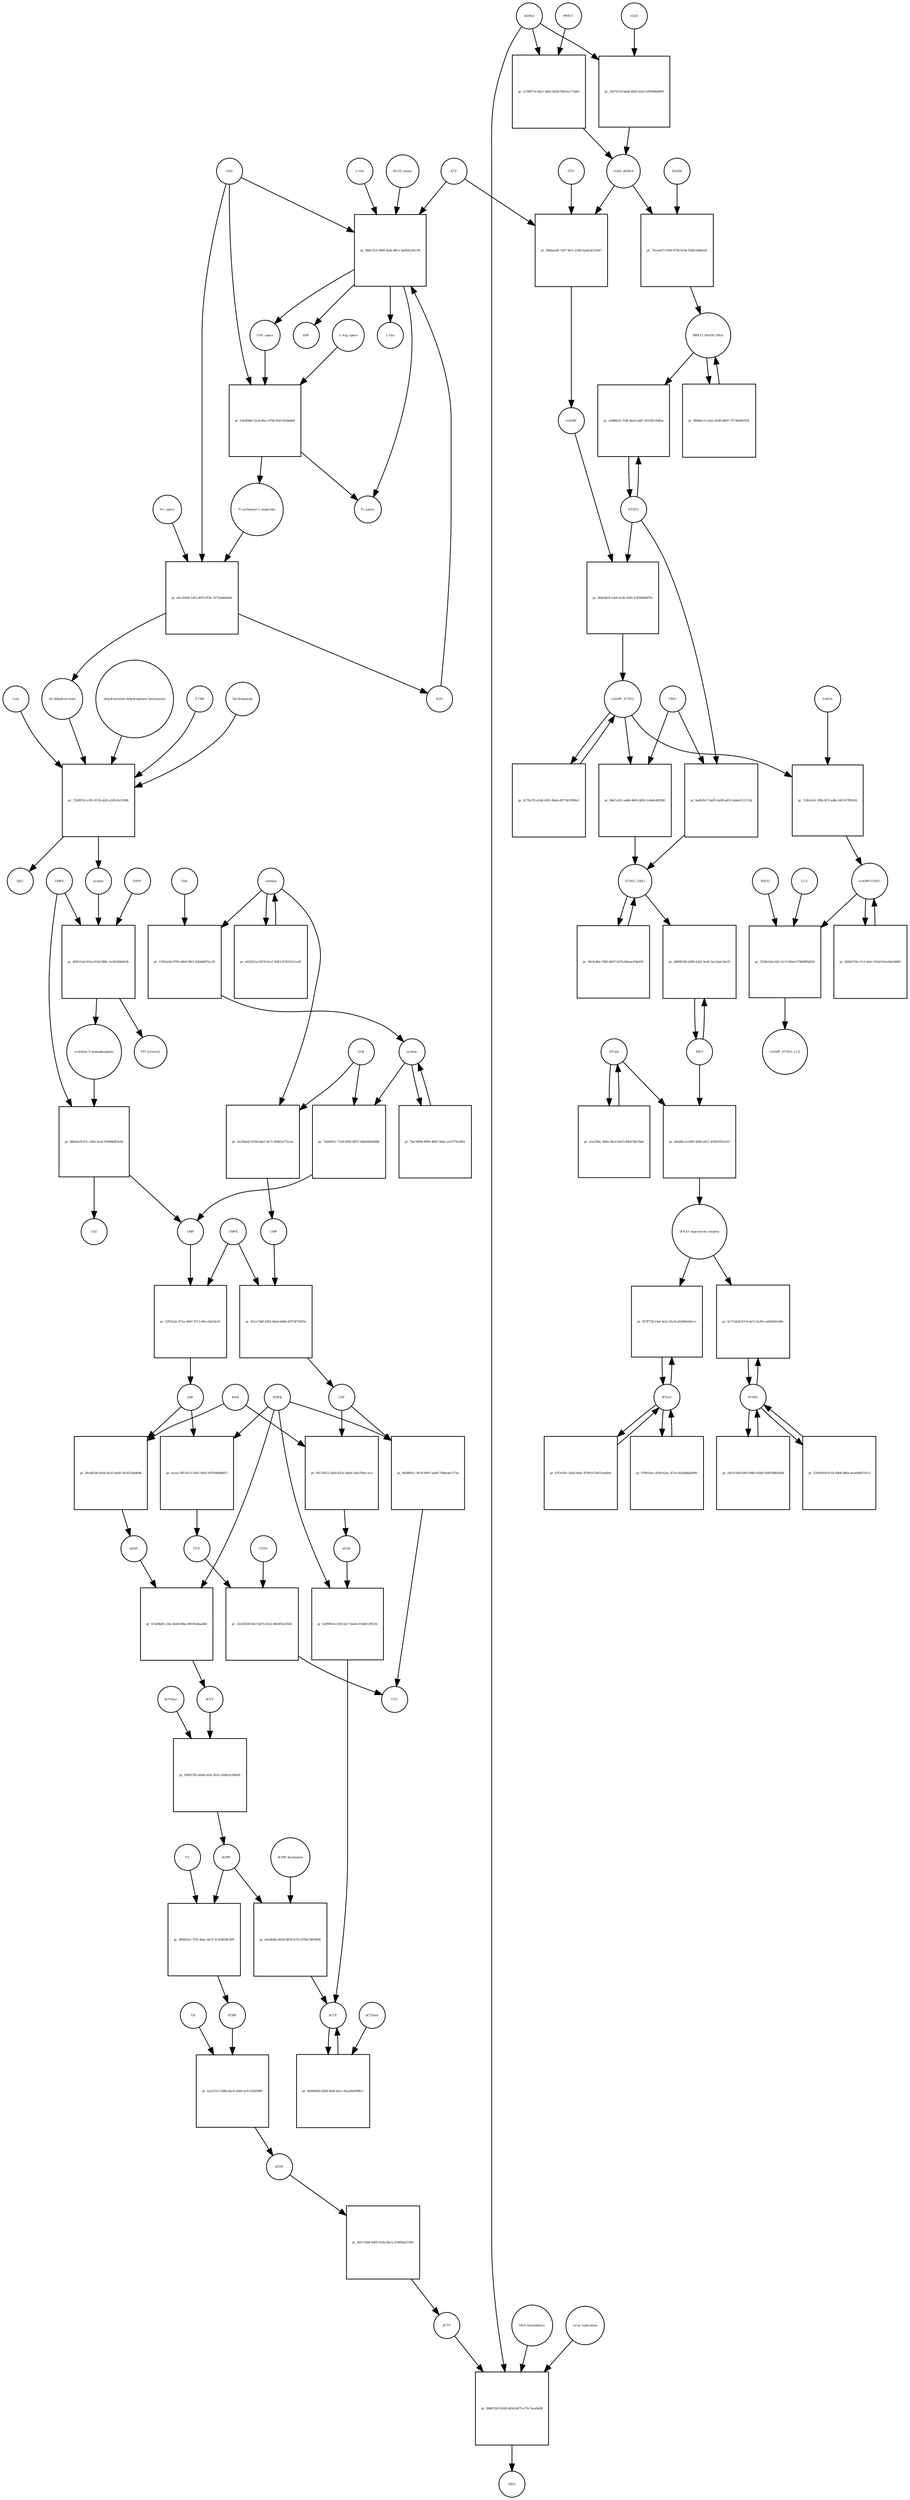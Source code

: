 strict digraph  {
"L-Gln" [annotation="", bipartite=0, cls="simple chemical", fontsize=4, label="L-Gln", shape=circle];
"pr_9b8c1fcb-966f-4ada-86c1-ba9eb21dcc9f" [annotation="", bipartite=1, cls=process, fontsize=4, label="pr_9b8c1fcb-966f-4ada-86c1-ba9eb21dcc9f", shape=square];
CAP_space [annotation="", bipartite=0, cls="simple chemical", fontsize=4, label=CAP_space, shape=circle];
CAD [annotation="", bipartite=0, cls=macromolecule, fontsize=4, label=CAD, shape=circle];
HCO3_minus [annotation="", bipartite=0, cls="simple chemical", fontsize=4, label=HCO3_minus, shape=circle];
H2O [annotation="", bipartite=0, cls="simple chemical", fontsize=4, label=H2O, shape=circle];
ATP [annotation="", bipartite=0, cls="simple chemical", fontsize=4, label=ATP, shape=circle];
"L-Glu" [annotation="", bipartite=0, cls="simple chemical", fontsize=4, label="L-Glu", shape=circle];
ADP [annotation="", bipartite=0, cls="simple chemical", fontsize=4, label=ADP, shape=circle];
Pi_space [annotation="", bipartite=0, cls="simple chemical", fontsize=4, label=Pi_space, shape=circle];
cytidine [annotation="", bipartite=0, cls="simple chemical", fontsize=4, label=cytidine, shape=circle];
"pr_12932e94-9795-48e0-89cf-83b4d697ec39" [annotation="", bipartite=1, cls=process, fontsize=4, label="pr_12932e94-9795-48e0-89cf-83b4d697ec39", shape=square];
uridine [annotation="", bipartite=0, cls="simple chemical", fontsize=4, label=uridine, shape=circle];
CDA [annotation="", bipartite=0, cls=macromolecule, fontsize=4, label=CDA, shape=circle];
"pr_7eb44911-72e9-4095-8837-0d444fd04488" [annotation="", bipartite=1, cls=process, fontsize=4, label="pr_7eb44911-72e9-4095-8837-0d444fd04488", shape=square];
UMP [annotation="", bipartite=0, cls="simple chemical", fontsize=4, label=UMP, shape=circle];
UCK [annotation="", bipartite=0, cls=macromolecule, fontsize=4, label=UCK, shape=circle];
"pr_3a22bed2-6184-4da1-be71-80465a731cec" [annotation="", bipartite=1, cls=process, fontsize=4, label="pr_3a22bed2-6184-4da1-be71-80465a731cec", shape=square];
CMP [annotation="", bipartite=0, cls="simple chemical", fontsize=4, label=CMP, shape=circle];
"pr_7ba70096-8996-4967-9d4e-a1e7f7fe2861" [annotation="", bipartite=1, cls=process, fontsize=4, label="pr_7ba70096-8996-4967-9d4e-a1e7f7fe2861", shape=square];
"pr_e622611e-6476-41a7-8d43-d7401011cc6f" [annotation="", bipartite=1, cls=process, fontsize=4, label="pr_e622611e-6476-41a7-8d43-d7401011cc6f", shape=square];
"pr_52f21a5c-871e-44d7-97c3-90cc9af1da21" [annotation="", bipartite=1, cls=process, fontsize=4, label="pr_52f21a5c-871e-44d7-97c3-90cc9af1da21", shape=square];
UDP [annotation="", bipartite=0, cls="simple chemical", fontsize=4, label=UDP, shape=circle];
CMPK [annotation="", bipartite=0, cls=macromolecule, fontsize=4, label=CMPK, shape=circle];
"pr_d21a73d8-2563-46ab-bbdb-42974f742f3e" [annotation="", bipartite=1, cls=process, fontsize=4, label="pr_d21a73d8-2563-46ab-bbdb-42974f742f3e", shape=square];
CDP [annotation="", bipartite=0, cls="simple chemical", fontsize=4, label=CDP, shape=circle];
"pr_ea1ac785-9311-42b7-9402-697b9b0d8657" [annotation="", bipartite=1, cls=process, fontsize=4, label="pr_ea1ac785-9311-42b7-9402-697b9b0d8657", shape=square];
UTP [annotation="", bipartite=0, cls="simple chemical", fontsize=4, label=UTP, shape=circle];
NDPK [annotation="", bipartite=0, cls=macromolecule, fontsize=4, label=NDPK, shape=circle];
"pr_8b28891c-507d-4997-aedd-75bbe4ec573a" [annotation="", bipartite=1, cls=process, fontsize=4, label="pr_8b28891c-507d-4997-aedd-75bbe4ec573a", shape=square];
CTP [annotation="", bipartite=0, cls="simple chemical", fontsize=4, label=CTP, shape=circle];
"pr_31e58339-64cf-4d75-81b1-40e0f5a33545" [annotation="", bipartite=1, cls=process, fontsize=4, label="pr_31e58339-64cf-4d75-81b1-40e0f5a33545", shape=square];
CTPS [annotation="", bipartite=0, cls=macromolecule, fontsize=4, label=CTPS, shape=circle];
"pr_3bcdd7a6-0cb6-4cb1-ba69-3b14524a46db" [annotation="", bipartite=1, cls=process, fontsize=4, label="pr_3bcdd7a6-0cb6-4cb1-ba69-3b14524a46db", shape=square];
dUDP [annotation="", bipartite=0, cls="simple chemical", fontsize=4, label=dUDP, shape=circle];
RNR [annotation="", bipartite=0, cls=macromolecule, fontsize=4, label=RNR, shape=circle];
"pr_67a60bdf-c34e-4bd4-86ba-981f4a0aad4d" [annotation="", bipartite=1, cls=process, fontsize=4, label="pr_67a60bdf-c34e-4bd4-86ba-981f4a0aad4d", shape=square];
dUTP [annotation="", bipartite=0, cls="simple chemical", fontsize=4, label=dUTP, shape=circle];
dCDP [annotation="", bipartite=0, cls="simple chemical", fontsize=4, label=dCDP, shape=circle];
"pr_0eff9814-c328-42c7-ba44-013b8c29f21b" [annotation="", bipartite=1, cls=process, fontsize=4, label="pr_0eff9814-c328-42c7-ba44-013b8c29f21b", shape=square];
dCTP [annotation="", bipartite=0, cls="simple chemical", fontsize=4, label=dCTP, shape=circle];
"pr_60175621-5d2d-422a-a8a9-24aa7b0cc2ce" [annotation="", bipartite=1, cls=process, fontsize=4, label="pr_60175621-5d2d-422a-a8a9-24aa7b0cc2ce", shape=square];
"pr_05902783-b0a8-41dc-853c-ef9023c09a99" [annotation="", bipartite=1, cls=process, fontsize=4, label="pr_05902783-b0a8-41dc-853c-ef9023c09a99", shape=square];
dUMP [annotation="", bipartite=0, cls="simple chemical", fontsize=4, label=dUMP, shape=circle];
dUTPase [annotation="", bipartite=0, cls=macromolecule, fontsize=4, label=dUTPase, shape=circle];
"pr_8d064626-8269-4fa8-ba1c-4aa2db2998c2" [annotation="", bipartite=1, cls=process, fontsize=4, label="pr_8d064626-8269-4fa8-ba1c-4aa2db2998c2", shape=square];
dCTPase [annotation="", bipartite=0, cls=macromolecule, fontsize=4, label=dCTPase, shape=circle];
"pr_e0c964fa-0629-4878-b723-079ec5893908" [annotation="", bipartite=1, cls=process, fontsize=4, label="pr_e0c964fa-0629-4878-b723-079ec5893908", shape=square];
"dCMP deaminase" [annotation="", bipartite=0, cls=macromolecule, fontsize=4, label="dCMP deaminase", shape=circle];
"pr_9f8492e2-7f31-40ac-8a72-3c304638c460" [annotation="", bipartite=1, cls=process, fontsize=4, label="pr_9f8492e2-7f31-40ac-8a72-3c304638c460", shape=square];
dTMP [annotation="", bipartite=0, cls="simple chemical", fontsize=4, label=dTMP, shape=circle];
TS [annotation="", bipartite=0, cls=macromolecule, fontsize=4, label=TS, shape=circle];
"pr_6ca531e7-b9fb-4ac0-a668-4cfcc6265989" [annotation="", bipartite=1, cls=process, fontsize=4, label="pr_6ca531e7-b9fb-4ac0-a668-4cfcc6265989", shape=square];
dTDP [annotation="", bipartite=0, cls="simple chemical", fontsize=4, label=dTDP, shape=circle];
TK [annotation="", bipartite=0, cls=macromolecule, fontsize=4, label=TK, shape=circle];
"pr_8d171bb8-8d95-418e-8eca-019056d27481" [annotation="", bipartite=1, cls=process, fontsize=4, label="pr_8d171bb8-8d95-418e-8eca-019056d27481", shape=square];
dTTP [annotation="", bipartite=0, cls="simple chemical", fontsize=4, label=dTTP, shape=circle];
dsDNA [annotation="", bipartite=0, cls="simple chemical", fontsize=4, label=dsDNA, shape=circle];
"pr_25b7b759-ba6f-4b82-b2ef-5d506d6d0ff6" [annotation="", bipartite=1, cls=process, fontsize=4, label="pr_25b7b759-ba6f-4b82-b2ef-5d506d6d0ff6", shape=square];
cGAS [annotation="", bipartite=0, cls=macromolecule, fontsize=4, label=cGAS, shape=circle];
cGAS_dsDNA [annotation="", bipartite=0, cls=complex, fontsize=4, label=cGAS_dsDNA, shape=circle];
"pr_98daaad0-5267-4fe1-a24b-faadcbe21b47" [annotation="", bipartite=1, cls=process, fontsize=4, label="pr_98daaad0-5267-4fe1-a24b-faadcbe21b47", shape=square];
GTP [annotation="", bipartite=0, cls="simple chemical", fontsize=4, label=GTP, shape=circle];
cGAMP [annotation="", bipartite=0, cls="simple chemical", fontsize=4, label=cGAMP, shape=circle];
"pr_6fde64c9-33eb-41de-9281-b3f2b8b467fa" [annotation="", bipartite=1, cls=process, fontsize=4, label="pr_6fde64c9-33eb-41de-9281-b3f2b8b467fa", shape=square];
STING [annotation="", bipartite=0, cls="macromolecule multimer", fontsize=4, label=STING, shape=circle];
cGAMP_STING [annotation="", bipartite=0, cls=complex, fontsize=4, label=cGAMP_STING, shape=circle];
TBK1 [annotation="", bipartite=0, cls=macromolecule, fontsize=4, label=TBK1, shape=circle];
"pr_68a7cd21-edd6-4465-bf69-1e9e8c802fd0" [annotation="", bipartite=1, cls=process, fontsize=4, label="pr_68a7cd21-edd6-4465-bf69-1e9e8c802fd0", shape=square];
STING_TBK1 [annotation="", bipartite=0, cls=complex, fontsize=4, label=STING_TBK1, shape=circle];
"pr_d170a7f2-a544-4261-8bab-d977dc9909e3" [annotation="", bipartite=1, cls=process, fontsize=4, label="pr_d170a7f2-a544-4261-8bab-d977dc9909e3", shape=square];
"pr_08cfcd6a-7d60-4b87-b57b-84eee204ef30" [annotation="", bipartite=1, cls=process, fontsize=4, label="pr_08cfcd6a-7d60-4b87-b57b-84eee204ef30", shape=square];
"NF-kB" [annotation="", bipartite=0, cls=complex, fontsize=4, label="NF-kB", shape=circle];
"pr_e3c23fbc-8d6e-4bc6-bb33-ff4d158e7bbe" [annotation="", bipartite=1, cls=process, fontsize=4, label="pr_e3c23fbc-8d6e-4bc6-bb33-ff4d158e7bbe", shape=square];
IFNA1 [annotation="", bipartite=0, cls="nucleic acid feature", fontsize=4, label=IFNA1, shape=circle];
"pr_07691bec-d349-42ec-872e-82edb8dab091" [annotation="", bipartite=1, cls=process, fontsize=4, label="pr_07691bec-d349-42ec-872e-82edb8dab091", shape=square];
IFNB1 [annotation="", bipartite=0, cls="nucleic acid feature", fontsize=4, label=IFNB1, shape=circle];
"pr_5295e404-611b-40b6-886a-4eae89b755c3" [annotation="", bipartite=1, cls=process, fontsize=4, label="pr_5295e404-611b-40b6-886a-4eae89b755c3", shape=square];
"pr_b7f3c85c-02eb-4a8c-8799-b72b07aa40e8" [annotation="", bipartite=1, cls=process, fontsize=4, label="pr_b7f3c85c-02eb-4a8c-8799-b72b07aa40e8", shape=square];
"pr_5d131540-0265-48b3-92bb-9295588056d4" [annotation="", bipartite=1, cls=process, fontsize=4, label="pr_5d131540-0265-48b3-92bb-9295588056d4", shape=square];
"pr_0c7150a8-87c6-4a31-bc90-ca0d5b41e9fe" [annotation="", bipartite=1, cls=process, fontsize=4, label="pr_0c7150a8-87c6-4a31-bc90-ca0d5b41e9fe", shape=square];
"IFNA1 expression complex" [annotation="", bipartite=0, cls=complex, fontsize=4, label="IFNA1 expression complex", shape=circle];
"cGAMP-STING" [annotation="", bipartite=0, cls=complex, fontsize=4, label="cGAMP-STING", shape=circle];
"pr_896b573d-c7c3-4eb1-833d-b3ee94e5b901" [annotation="", bipartite=1, cls=process, fontsize=4, label="pr_896b573d-c7c3-4eb1-833d-b3ee94e5b901", shape=square];
"pr_1278977e-64c1-4b02-b020-5041ecc73a61" [annotation="", bipartite=1, cls=process, fontsize=4, label="pr_1278977e-64c1-4b02-b020-5041ecc73a61", shape=square];
MRE11 [annotation="", bipartite=0, cls="macromolecule multimer", fontsize=4, label=MRE11, shape=circle];
RAD50 [annotation="", bipartite=0, cls="macromolecule multimer", fontsize=4, label=RAD50, shape=circle];
"pr_75ceab72-f954-472b-9c9a-f28dce866ea0" [annotation="", bipartite=1, cls=process, fontsize=4, label="pr_75ceab72-f954-472b-9c9a-f28dce866ea0", shape=square];
MRE11_RAD50_DNA [annotation="", bipartite=0, cls=complex, fontsize=4, label=MRE11_RAD50_DNA, shape=circle];
IRF3 [annotation="", bipartite=0, cls="macromolecule multimer", fontsize=4, label=IRF3, shape=circle];
"pr_4809933b-b298-43b2-9c06-2ac2adc2da33" [annotation="", bipartite=1, cls=process, fontsize=4, label="pr_4809933b-b298-43b2-9c06-2ac2adc2da33", shape=square];
"pr_7c8c6cb2-1f6b-4f1f-adbc-b42167f85426" [annotation="", bipartite=1, cls=process, fontsize=4, label="pr_7c8c6cb2-1f6b-4f1f-adbc-b42167f85426", shape=square];
SAR1A [annotation="", bipartite=0, cls=macromolecule, fontsize=4, label=SAR1A, shape=circle];
"pr_3238c5ab-cbf1-4119-9be0-f79b0885df2d" [annotation="", bipartite=1, cls=process, fontsize=4, label="pr_3238c5ab-cbf1-4119-9be0-f79b0885df2d", shape=square];
LC3 [annotation="", bipartite=0, cls=macromolecule, fontsize=4, label=LC3, shape=circle];
cGAMP_STING_LC3 [annotation="", bipartite=0, cls=complex, fontsize=4, label=cGAMP_STING_LC3, shape=circle];
WIPI2 [annotation="", bipartite=0, cls=macromolecule, fontsize=4, label=WIPI2, shape=circle];
"pr_a9d8043c-f18f-4ee9-ab07-26108114df5a" [annotation="", bipartite=1, cls=process, fontsize=4, label="pr_a9d8043c-f18f-4ee9-ab07-26108114df5a", shape=square];
"pr_ba6b3b17-ba95-4a99-ad31-6abe4211113b" [annotation="", bipartite=1, cls=process, fontsize=4, label="pr_ba6b3b17-ba95-4a99-ad31-6abe4211113b", shape=square];
"pr_9804dc15-a5a2-4540-8897-70736d9d763f" [annotation="", bipartite=1, cls=process, fontsize=4, label="pr_9804dc15-a5a2-4540-8897-70736d9d763f", shape=square];
"pr_036df9b0-51a4-4fec-9786-90213f3deb64" [annotation="", bipartite=1, cls=process, fontsize=4, label="pr_036df9b0-51a4-4fec-9786-90213f3deb64", shape=square];
"N-carbamoyl-L-aspartate" [annotation="", bipartite=0, cls="simple chemical", fontsize=4, label="N-carbamoyl-L-aspartate", shape=circle];
"L-Asp_space" [annotation="", bipartite=0, cls="simple chemical", fontsize=4, label="L-Asp_space", shape=circle];
"pr_a6c21609-1d12-497f-919c-7e75eb42b9ef" [annotation="", bipartite=1, cls=process, fontsize=4, label="pr_a6c21609-1d12-497f-919c-7e75eb42b9ef", shape=square];
"(S)-dihydroorotate" [annotation="", bipartite=0, cls="simple chemical", fontsize=4, label="(S)-dihydroorotate", shape=circle];
"H+_space" [annotation="", bipartite=0, cls="simple chemical", fontsize=4, label="H+_space", shape=circle];
"pr_733897e2-c5f1-4138-ab5f-a365c8c52080" [annotation="", bipartite=1, cls=process, fontsize=4, label="pr_733897e2-c5f1-4138-ab5f-a365c8c52080", shape=square];
orotate [annotation="", bipartite=0, cls="simple chemical", fontsize=4, label=orotate, shape=circle];
"dihydroorotate dehydrogenase holoenzyme" [annotation="", bipartite=0, cls="simple chemical", fontsize=4, label="dihydroorotate dehydrogenase holoenzyme", shape=circle];
P1788 [annotation="", bipartite=0, cls="simple chemical", fontsize=4, label=P1788, shape=circle];
Teriflunomide [annotation="", bipartite=0, cls="simple chemical", fontsize=4, label=Teriflunomide, shape=circle];
CoQ [annotation="", bipartite=0, cls="simple chemical", fontsize=4, label=CoQ, shape=circle];
QH2 [annotation="", bipartite=0, cls="simple chemical", fontsize=4, label=QH2, shape=circle];
"pr_9fd521ad-925a-452d-980c-1e36c8bb9e5b" [annotation="", bipartite=1, cls=process, fontsize=4, label="pr_9fd521ad-925a-452d-980c-1e36c8bb9e5b", shape=square];
"orotidine 5'-monophosphate" [annotation="", bipartite=0, cls="simple chemical", fontsize=4, label="orotidine 5'-monophosphate", shape=circle];
UMPS [annotation="", bipartite=0, cls="macromolecule multimer", fontsize=4, label=UMPS, shape=circle];
PRPP [annotation="", bipartite=0, cls="simple chemical", fontsize=4, label=PRPP, shape=circle];
"PPi [cytosol]" [annotation="", bipartite=0, cls="simple chemical", fontsize=4, label="PPi [cytosol]", shape=circle];
"pr_48fe8a29-ff1c-45fa-bcaf-91968b9f3ed4" [annotation="", bipartite=1, cls=process, fontsize=4, label="pr_48fe8a29-ff1c-45fa-bcaf-91968b9f3ed4", shape=square];
CO2 [annotation="", bipartite=0, cls="simple chemical", fontsize=4, label=CO2, shape=circle];
"pr_98d013b5-82d9-4634-8d75-e75c7eea9a98" [annotation="", bipartite=1, cls=process, fontsize=4, label="pr_98d013b5-82d9-4634-8d75-e75c7eea9a98", shape=square];
DNA [annotation="", bipartite=0, cls="nucleic acid feature", fontsize=4, label=DNA, shape=circle];
"DNA biosynthesis" [annotation="urn_miriam_obo.go_GO%3A0071897", bipartite=0, cls=phenotype, fontsize=4, label="DNA biosynthesis", shape=circle];
"virus replication" [annotation="", bipartite=0, cls=phenotype, fontsize=4, label="virus replication", shape=circle];
"pr_fd7ff728-14af-4a1e-81c8-a0249eb0bc1c" [annotation="", bipartite=1, cls=process, fontsize=4, label="pr_fd7ff728-14af-4a1e-81c8-a0249eb0bc1c", shape=square];
"pr_d4a841cd-44f0-4d98-a611-4582f5922e53" [annotation="", bipartite=1, cls=process, fontsize=4, label="pr_d4a841cd-44f0-4d98-a611-4582f5922e53", shape=square];
"L-Gln" -> "pr_9b8c1fcb-966f-4ada-86c1-ba9eb21dcc9f"  [annotation="", interaction_type=consumption];
"pr_9b8c1fcb-966f-4ada-86c1-ba9eb21dcc9f" -> CAP_space  [annotation="", interaction_type=production];
"pr_9b8c1fcb-966f-4ada-86c1-ba9eb21dcc9f" -> "L-Glu"  [annotation="", interaction_type=production];
"pr_9b8c1fcb-966f-4ada-86c1-ba9eb21dcc9f" -> ADP  [annotation="", interaction_type=production];
"pr_9b8c1fcb-966f-4ada-86c1-ba9eb21dcc9f" -> Pi_space  [annotation="", interaction_type=production];
CAP_space -> "pr_036df9b0-51a4-4fec-9786-90213f3deb64"  [annotation="", interaction_type=consumption];
CAD -> "pr_9b8c1fcb-966f-4ada-86c1-ba9eb21dcc9f"  [annotation=urn_miriam_reactome_REACT_1698, interaction_type=catalysis];
CAD -> "pr_036df9b0-51a4-4fec-9786-90213f3deb64"  [annotation=urn_miriam_reactome_REACT_1698, interaction_type=catalysis];
CAD -> "pr_a6c21609-1d12-497f-919c-7e75eb42b9ef"  [annotation=urn_miriam_reactome_REACT_1698, interaction_type=catalysis];
HCO3_minus -> "pr_9b8c1fcb-966f-4ada-86c1-ba9eb21dcc9f"  [annotation="", interaction_type=consumption];
H2O -> "pr_9b8c1fcb-966f-4ada-86c1-ba9eb21dcc9f"  [annotation="", interaction_type=consumption];
ATP -> "pr_9b8c1fcb-966f-4ada-86c1-ba9eb21dcc9f"  [annotation="", interaction_type=consumption];
ATP -> "pr_98daaad0-5267-4fe1-a24b-faadcbe21b47"  [annotation="", interaction_type=consumption];
cytidine -> "pr_12932e94-9795-48e0-89cf-83b4d697ec39"  [annotation="", interaction_type=consumption];
cytidine -> "pr_3a22bed2-6184-4da1-be71-80465a731cec"  [annotation="", interaction_type=consumption];
cytidine -> "pr_e622611e-6476-41a7-8d43-d7401011cc6f"  [annotation="", interaction_type=consumption];
"pr_12932e94-9795-48e0-89cf-83b4d697ec39" -> uridine  [annotation="", interaction_type=production];
uridine -> "pr_7eb44911-72e9-4095-8837-0d444fd04488"  [annotation="", interaction_type=consumption];
uridine -> "pr_7ba70096-8996-4967-9d4e-a1e7f7fe2861"  [annotation="", interaction_type=consumption];
CDA -> "pr_12932e94-9795-48e0-89cf-83b4d697ec39"  [annotation="", interaction_type=catalysis];
"pr_7eb44911-72e9-4095-8837-0d444fd04488" -> UMP  [annotation="", interaction_type=production];
UMP -> "pr_52f21a5c-871e-44d7-97c3-90cc9af1da21"  [annotation="", interaction_type=consumption];
UCK -> "pr_7eb44911-72e9-4095-8837-0d444fd04488"  [annotation="", interaction_type=catalysis];
UCK -> "pr_3a22bed2-6184-4da1-be71-80465a731cec"  [annotation="", interaction_type=catalysis];
"pr_3a22bed2-6184-4da1-be71-80465a731cec" -> CMP  [annotation="", interaction_type=production];
CMP -> "pr_d21a73d8-2563-46ab-bbdb-42974f742f3e"  [annotation="", interaction_type=consumption];
"pr_7ba70096-8996-4967-9d4e-a1e7f7fe2861" -> uridine  [annotation="", interaction_type=production];
"pr_e622611e-6476-41a7-8d43-d7401011cc6f" -> cytidine  [annotation="", interaction_type=production];
"pr_52f21a5c-871e-44d7-97c3-90cc9af1da21" -> UDP  [annotation="", interaction_type=production];
UDP -> "pr_ea1ac785-9311-42b7-9402-697b9b0d8657"  [annotation="", interaction_type=consumption];
UDP -> "pr_3bcdd7a6-0cb6-4cb1-ba69-3b14524a46db"  [annotation="", interaction_type=consumption];
CMPK -> "pr_52f21a5c-871e-44d7-97c3-90cc9af1da21"  [annotation="", interaction_type=catalysis];
CMPK -> "pr_d21a73d8-2563-46ab-bbdb-42974f742f3e"  [annotation="", interaction_type=catalysis];
"pr_d21a73d8-2563-46ab-bbdb-42974f742f3e" -> CDP  [annotation="", interaction_type=production];
CDP -> "pr_8b28891c-507d-4997-aedd-75bbe4ec573a"  [annotation="", interaction_type=consumption];
CDP -> "pr_60175621-5d2d-422a-a8a9-24aa7b0cc2ce"  [annotation="", interaction_type=consumption];
"pr_ea1ac785-9311-42b7-9402-697b9b0d8657" -> UTP  [annotation="", interaction_type=production];
UTP -> "pr_31e58339-64cf-4d75-81b1-40e0f5a33545"  [annotation="", interaction_type=consumption];
NDPK -> "pr_ea1ac785-9311-42b7-9402-697b9b0d8657"  [annotation="", interaction_type=catalysis];
NDPK -> "pr_8b28891c-507d-4997-aedd-75bbe4ec573a"  [annotation="", interaction_type=catalysis];
NDPK -> "pr_67a60bdf-c34e-4bd4-86ba-981f4a0aad4d"  [annotation="", interaction_type=catalysis];
NDPK -> "pr_0eff9814-c328-42c7-ba44-013b8c29f21b"  [annotation="", interaction_type=catalysis];
"pr_8b28891c-507d-4997-aedd-75bbe4ec573a" -> CTP  [annotation="", interaction_type=production];
"pr_31e58339-64cf-4d75-81b1-40e0f5a33545" -> CTP  [annotation="", interaction_type=production];
CTPS -> "pr_31e58339-64cf-4d75-81b1-40e0f5a33545"  [annotation="", interaction_type=catalysis];
"pr_3bcdd7a6-0cb6-4cb1-ba69-3b14524a46db" -> dUDP  [annotation="", interaction_type=production];
dUDP -> "pr_67a60bdf-c34e-4bd4-86ba-981f4a0aad4d"  [annotation="", interaction_type=consumption];
RNR -> "pr_3bcdd7a6-0cb6-4cb1-ba69-3b14524a46db"  [annotation="", interaction_type=catalysis];
RNR -> "pr_60175621-5d2d-422a-a8a9-24aa7b0cc2ce"  [annotation="", interaction_type=catalysis];
"pr_67a60bdf-c34e-4bd4-86ba-981f4a0aad4d" -> dUTP  [annotation="", interaction_type=production];
dUTP -> "pr_05902783-b0a8-41dc-853c-ef9023c09a99"  [annotation="", interaction_type=consumption];
dCDP -> "pr_0eff9814-c328-42c7-ba44-013b8c29f21b"  [annotation="", interaction_type=consumption];
"pr_0eff9814-c328-42c7-ba44-013b8c29f21b" -> dCTP  [annotation="", interaction_type=production];
dCTP -> "pr_8d064626-8269-4fa8-ba1c-4aa2db2998c2"  [annotation="", interaction_type=consumption];
"pr_60175621-5d2d-422a-a8a9-24aa7b0cc2ce" -> dCDP  [annotation="", interaction_type=production];
"pr_05902783-b0a8-41dc-853c-ef9023c09a99" -> dUMP  [annotation="", interaction_type=production];
dUMP -> "pr_e0c964fa-0629-4878-b723-079ec5893908"  [annotation="", interaction_type=consumption];
dUMP -> "pr_9f8492e2-7f31-40ac-8a72-3c304638c460"  [annotation="", interaction_type=consumption];
dUTPase -> "pr_05902783-b0a8-41dc-853c-ef9023c09a99"  [annotation="", interaction_type=catalysis];
"pr_8d064626-8269-4fa8-ba1c-4aa2db2998c2" -> dCTP  [annotation="", interaction_type=production];
dCTPase -> "pr_8d064626-8269-4fa8-ba1c-4aa2db2998c2"  [annotation="", interaction_type=catalysis];
"pr_e0c964fa-0629-4878-b723-079ec5893908" -> dCTP  [annotation="", interaction_type=production];
"dCMP deaminase" -> "pr_e0c964fa-0629-4878-b723-079ec5893908"  [annotation="", interaction_type=catalysis];
"pr_9f8492e2-7f31-40ac-8a72-3c304638c460" -> dTMP  [annotation="", interaction_type=production];
dTMP -> "pr_6ca531e7-b9fb-4ac0-a668-4cfcc6265989"  [annotation="", interaction_type=consumption];
TS -> "pr_9f8492e2-7f31-40ac-8a72-3c304638c460"  [annotation="", interaction_type=catalysis];
"pr_6ca531e7-b9fb-4ac0-a668-4cfcc6265989" -> dTDP  [annotation="", interaction_type=production];
dTDP -> "pr_8d171bb8-8d95-418e-8eca-019056d27481"  [annotation="", interaction_type=consumption];
TK -> "pr_6ca531e7-b9fb-4ac0-a668-4cfcc6265989"  [annotation="", interaction_type=catalysis];
"pr_8d171bb8-8d95-418e-8eca-019056d27481" -> dTTP  [annotation="", interaction_type=production];
dTTP -> "pr_98d013b5-82d9-4634-8d75-e75c7eea9a98"  [annotation="", interaction_type=consumption];
dsDNA -> "pr_25b7b759-ba6f-4b82-b2ef-5d506d6d0ff6"  [annotation="", interaction_type=consumption];
dsDNA -> "pr_1278977e-64c1-4b02-b020-5041ecc73a61"  [annotation="", interaction_type=consumption];
dsDNA -> "pr_98d013b5-82d9-4634-8d75-e75c7eea9a98"  [annotation="", interaction_type=consumption];
"pr_25b7b759-ba6f-4b82-b2ef-5d506d6d0ff6" -> cGAS_dsDNA  [annotation="", interaction_type=production];
cGAS -> "pr_25b7b759-ba6f-4b82-b2ef-5d506d6d0ff6"  [annotation="", interaction_type=consumption];
cGAS_dsDNA -> "pr_98daaad0-5267-4fe1-a24b-faadcbe21b47"  [annotation="", interaction_type=catalysis];
cGAS_dsDNA -> "pr_75ceab72-f954-472b-9c9a-f28dce866ea0"  [annotation="", interaction_type=consumption];
"pr_98daaad0-5267-4fe1-a24b-faadcbe21b47" -> cGAMP  [annotation="", interaction_type=production];
GTP -> "pr_98daaad0-5267-4fe1-a24b-faadcbe21b47"  [annotation="", interaction_type=consumption];
cGAMP -> "pr_6fde64c9-33eb-41de-9281-b3f2b8b467fa"  [annotation="", interaction_type=consumption];
"pr_6fde64c9-33eb-41de-9281-b3f2b8b467fa" -> cGAMP_STING  [annotation="", interaction_type=production];
STING -> "pr_6fde64c9-33eb-41de-9281-b3f2b8b467fa"  [annotation="", interaction_type=consumption];
STING -> "pr_a9d8043c-f18f-4ee9-ab07-26108114df5a"  [annotation="", interaction_type=consumption];
STING -> "pr_ba6b3b17-ba95-4a99-ad31-6abe4211113b"  [annotation="", interaction_type=consumption];
cGAMP_STING -> "pr_68a7cd21-edd6-4465-bf69-1e9e8c802fd0"  [annotation="", interaction_type=consumption];
cGAMP_STING -> "pr_d170a7f2-a544-4261-8bab-d977dc9909e3"  [annotation="", interaction_type=consumption];
cGAMP_STING -> "pr_7c8c6cb2-1f6b-4f1f-adbc-b42167f85426"  [annotation="", interaction_type=consumption];
TBK1 -> "pr_68a7cd21-edd6-4465-bf69-1e9e8c802fd0"  [annotation="", interaction_type=consumption];
TBK1 -> "pr_ba6b3b17-ba95-4a99-ad31-6abe4211113b"  [annotation="", interaction_type=consumption];
"pr_68a7cd21-edd6-4465-bf69-1e9e8c802fd0" -> STING_TBK1  [annotation="", interaction_type=production];
STING_TBK1 -> "pr_08cfcd6a-7d60-4b87-b57b-84eee204ef30"  [annotation="", interaction_type=consumption];
STING_TBK1 -> "pr_4809933b-b298-43b2-9c06-2ac2adc2da33"  [annotation="", interaction_type=catalysis];
"pr_d170a7f2-a544-4261-8bab-d977dc9909e3" -> cGAMP_STING  [annotation="", interaction_type=production];
"pr_08cfcd6a-7d60-4b87-b57b-84eee204ef30" -> STING_TBK1  [annotation="", interaction_type=production];
"NF-kB" -> "pr_e3c23fbc-8d6e-4bc6-bb33-ff4d158e7bbe"  [annotation="", interaction_type=consumption];
"NF-kB" -> "pr_d4a841cd-44f0-4d98-a611-4582f5922e53"  [annotation="", interaction_type=consumption];
"pr_e3c23fbc-8d6e-4bc6-bb33-ff4d158e7bbe" -> "NF-kB"  [annotation="", interaction_type=production];
IFNA1 -> "pr_07691bec-d349-42ec-872e-82edb8dab091"  [annotation="", interaction_type=consumption];
IFNA1 -> "pr_b7f3c85c-02eb-4a8c-8799-b72b07aa40e8"  [annotation="", interaction_type=consumption];
IFNA1 -> "pr_fd7ff728-14af-4a1e-81c8-a0249eb0bc1c"  [annotation="", interaction_type=consumption];
"pr_07691bec-d349-42ec-872e-82edb8dab091" -> IFNA1  [annotation="", interaction_type=production];
IFNB1 -> "pr_5295e404-611b-40b6-886a-4eae89b755c3"  [annotation="", interaction_type=consumption];
IFNB1 -> "pr_5d131540-0265-48b3-92bb-9295588056d4"  [annotation="", interaction_type=consumption];
IFNB1 -> "pr_0c7150a8-87c6-4a31-bc90-ca0d5b41e9fe"  [annotation="", interaction_type=consumption];
"pr_5295e404-611b-40b6-886a-4eae89b755c3" -> IFNB1  [annotation="", interaction_type=production];
"pr_b7f3c85c-02eb-4a8c-8799-b72b07aa40e8" -> IFNA1  [annotation="", interaction_type=production];
"pr_5d131540-0265-48b3-92bb-9295588056d4" -> IFNB1  [annotation="", interaction_type=production];
"pr_0c7150a8-87c6-4a31-bc90-ca0d5b41e9fe" -> IFNB1  [annotation="", interaction_type=production];
"IFNA1 expression complex" -> "pr_0c7150a8-87c6-4a31-bc90-ca0d5b41e9fe"  [annotation="", interaction_type=stimulation];
"IFNA1 expression complex" -> "pr_fd7ff728-14af-4a1e-81c8-a0249eb0bc1c"  [annotation="", interaction_type=stimulation];
"cGAMP-STING" -> "pr_896b573d-c7c3-4eb1-833d-b3ee94e5b901"  [annotation="", interaction_type=consumption];
"cGAMP-STING" -> "pr_3238c5ab-cbf1-4119-9be0-f79b0885df2d"  [annotation="", interaction_type=consumption];
"pr_896b573d-c7c3-4eb1-833d-b3ee94e5b901" -> "cGAMP-STING"  [annotation="", interaction_type=production];
"pr_1278977e-64c1-4b02-b020-5041ecc73a61" -> cGAS_dsDNA  [annotation="", interaction_type=production];
MRE11 -> "pr_1278977e-64c1-4b02-b020-5041ecc73a61"  [annotation="", interaction_type=consumption];
RAD50 -> "pr_75ceab72-f954-472b-9c9a-f28dce866ea0"  [annotation="", interaction_type=consumption];
"pr_75ceab72-f954-472b-9c9a-f28dce866ea0" -> MRE11_RAD50_DNA  [annotation="", interaction_type=production];
MRE11_RAD50_DNA -> "pr_a9d8043c-f18f-4ee9-ab07-26108114df5a"  [annotation="", interaction_type=catalysis];
MRE11_RAD50_DNA -> "pr_9804dc15-a5a2-4540-8897-70736d9d763f"  [annotation="", interaction_type=consumption];
IRF3 -> "pr_4809933b-b298-43b2-9c06-2ac2adc2da33"  [annotation="", interaction_type=consumption];
IRF3 -> "pr_d4a841cd-44f0-4d98-a611-4582f5922e53"  [annotation="", interaction_type=consumption];
"pr_4809933b-b298-43b2-9c06-2ac2adc2da33" -> IRF3  [annotation="", interaction_type=production];
"pr_7c8c6cb2-1f6b-4f1f-adbc-b42167f85426" -> "cGAMP-STING"  [annotation="", interaction_type=production];
SAR1A -> "pr_7c8c6cb2-1f6b-4f1f-adbc-b42167f85426"  [annotation="", interaction_type=catalysis];
"pr_3238c5ab-cbf1-4119-9be0-f79b0885df2d" -> cGAMP_STING_LC3  [annotation="", interaction_type=production];
LC3 -> "pr_3238c5ab-cbf1-4119-9be0-f79b0885df2d"  [annotation="", interaction_type=consumption];
WIPI2 -> "pr_3238c5ab-cbf1-4119-9be0-f79b0885df2d"  [annotation="", interaction_type=catalysis];
"pr_a9d8043c-f18f-4ee9-ab07-26108114df5a" -> STING  [annotation="", interaction_type=production];
"pr_ba6b3b17-ba95-4a99-ad31-6abe4211113b" -> STING_TBK1  [annotation="", interaction_type=production];
"pr_9804dc15-a5a2-4540-8897-70736d9d763f" -> MRE11_RAD50_DNA  [annotation="", interaction_type=production];
"pr_036df9b0-51a4-4fec-9786-90213f3deb64" -> "N-carbamoyl-L-aspartate"  [annotation="", interaction_type=production];
"pr_036df9b0-51a4-4fec-9786-90213f3deb64" -> Pi_space  [annotation="", interaction_type=production];
"N-carbamoyl-L-aspartate" -> "pr_a6c21609-1d12-497f-919c-7e75eb42b9ef"  [annotation="", interaction_type=consumption];
"L-Asp_space" -> "pr_036df9b0-51a4-4fec-9786-90213f3deb64"  [annotation="", interaction_type=consumption];
"pr_a6c21609-1d12-497f-919c-7e75eb42b9ef" -> "(S)-dihydroorotate"  [annotation="", interaction_type=production];
"pr_a6c21609-1d12-497f-919c-7e75eb42b9ef" -> H2O  [annotation="", interaction_type=production];
"(S)-dihydroorotate" -> "pr_733897e2-c5f1-4138-ab5f-a365c8c52080"  [annotation="", interaction_type=consumption];
"H+_space" -> "pr_a6c21609-1d12-497f-919c-7e75eb42b9ef"  [annotation="", interaction_type=consumption];
"pr_733897e2-c5f1-4138-ab5f-a365c8c52080" -> orotate  [annotation="", interaction_type=production];
"pr_733897e2-c5f1-4138-ab5f-a365c8c52080" -> QH2  [annotation="", interaction_type=production];
orotate -> "pr_9fd521ad-925a-452d-980c-1e36c8bb9e5b"  [annotation="", interaction_type=consumption];
"dihydroorotate dehydrogenase holoenzyme" -> "pr_733897e2-c5f1-4138-ab5f-a365c8c52080"  [annotation=urn_miriam_reactome_REACT_1698, interaction_type=catalysis];
P1788 -> "pr_733897e2-c5f1-4138-ab5f-a365c8c52080"  [annotation=urn_miriam_reactome_REACT_1698, interaction_type=inhibition];
Teriflunomide -> "pr_733897e2-c5f1-4138-ab5f-a365c8c52080"  [annotation=urn_miriam_reactome_REACT_1698, interaction_type=inhibition];
CoQ -> "pr_733897e2-c5f1-4138-ab5f-a365c8c52080"  [annotation="", interaction_type=consumption];
"pr_9fd521ad-925a-452d-980c-1e36c8bb9e5b" -> "orotidine 5'-monophosphate"  [annotation="", interaction_type=production];
"pr_9fd521ad-925a-452d-980c-1e36c8bb9e5b" -> "PPi [cytosol]"  [annotation="", interaction_type=production];
"orotidine 5'-monophosphate" -> "pr_48fe8a29-ff1c-45fa-bcaf-91968b9f3ed4"  [annotation="", interaction_type=consumption];
UMPS -> "pr_9fd521ad-925a-452d-980c-1e36c8bb9e5b"  [annotation=urn_miriam_reactome_REACT_1698, interaction_type=catalysis];
UMPS -> "pr_48fe8a29-ff1c-45fa-bcaf-91968b9f3ed4"  [annotation=urn_miriam_reactome_REACT_1698, interaction_type=catalysis];
PRPP -> "pr_9fd521ad-925a-452d-980c-1e36c8bb9e5b"  [annotation="", interaction_type=consumption];
"pr_48fe8a29-ff1c-45fa-bcaf-91968b9f3ed4" -> UMP  [annotation="", interaction_type=production];
"pr_48fe8a29-ff1c-45fa-bcaf-91968b9f3ed4" -> CO2  [annotation="", interaction_type=production];
"pr_98d013b5-82d9-4634-8d75-e75c7eea9a98" -> DNA  [annotation="", interaction_type=production];
"DNA biosynthesis" -> "pr_98d013b5-82d9-4634-8d75-e75c7eea9a98"  [annotation="", interaction_type=catalysis];
"virus replication" -> "pr_98d013b5-82d9-4634-8d75-e75c7eea9a98"  [annotation="", interaction_type=inhibition];
"pr_fd7ff728-14af-4a1e-81c8-a0249eb0bc1c" -> IFNA1  [annotation="", interaction_type=production];
"pr_d4a841cd-44f0-4d98-a611-4582f5922e53" -> "IFNA1 expression complex"  [annotation="", interaction_type=production];
}
